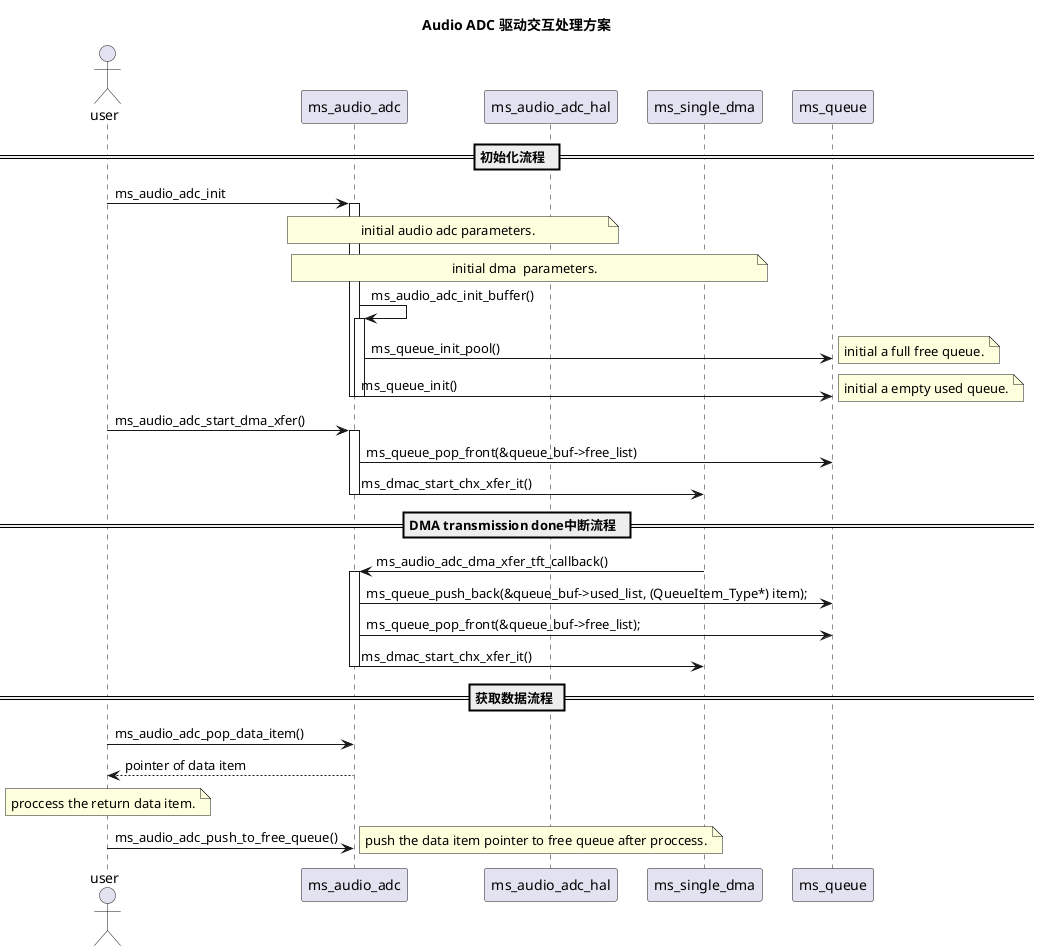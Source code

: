 ﻿@startuml
 
title Audio ADC 驱动交互处理方案
 
skinparam ParticipantPadding 10
skinparam BoxPadding 10
 
actor user
 
== 初始化流程  ==
 
user->ms_audio_adc: ms_audio_adc_init
	activate ms_audio_adc
	note over ms_audio_adc, ms_audio_adc_hal: initial audio adc parameters.
	note over ms_audio_adc, ms_single_dma: initial dma  parameters.
	ms_audio_adc->ms_audio_adc: ms_audio_adc_init_buffer()
		activate ms_audio_adc
		ms_audio_adc->ms_queue: ms_queue_init_pool()
		note right: initial a full free queue.
		ms_audio_adc->ms_queue: ms_queue_init()
		note right: initial a empty used queue.
	deactivate ms_audio_adc
	deactivate ms_audio_adc
user->ms_audio_adc:ms_audio_adc_start_dma_xfer()
	activate ms_audio_adc
	ms_audio_adc->ms_queue: ms_queue_pop_front(&queue_buf->free_list)
	ms_audio_adc->ms_single_dma: ms_dmac_start_chx_xfer_it()
	deactivate ms_audio_adc
== DMA transmission done中断流程  ==	
ms_single_dma->ms_audio_adc:ms_audio_adc_dma_xfer_tft_callback()
	activate ms_audio_adc
	ms_audio_adc->ms_queue:ms_queue_push_back(&queue_buf->used_list, (QueueItem_Type*) item);
	ms_audio_adc->ms_queue:ms_queue_pop_front(&queue_buf->free_list);
	ms_audio_adc->ms_single_dma: ms_dmac_start_chx_xfer_it()
	deactivate ms_audio_adc
== 获取数据流程 ==
user->ms_audio_adc : ms_audio_adc_pop_data_item()
return pointer of data item
note over user : proccess the return data item.
user->ms_audio_adc : ms_audio_adc_push_to_free_queue()
note right: push the data item pointer to free queue after proccess.
@enduml
